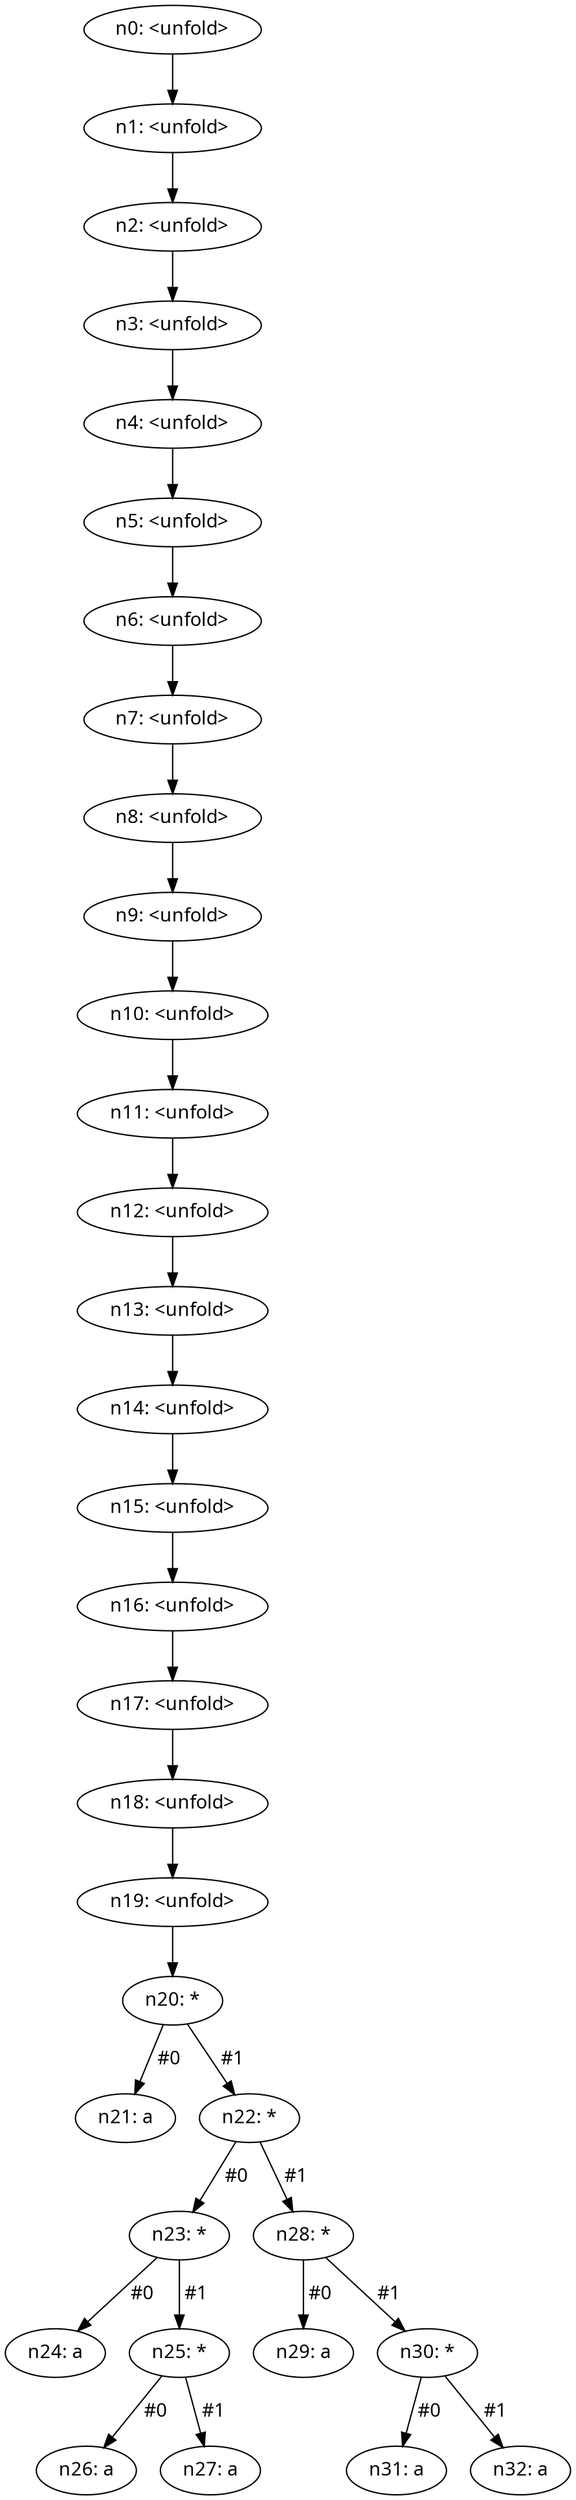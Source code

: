 digraph {
    node [fontname="bold helvetica"];
    edge [fontname="bold helvetica"];
    n0 [label="n0: <unfold>"];
    n1 [label="n1: <unfold>"];
    n0 -> n1;
    n2 [label="n2: <unfold>"];
    n1 -> n2;
    n3 [label="n3: <unfold>"];
    n2 -> n3;
    n4 [label="n4: <unfold>"];
    n3 -> n4;
    n5 [label="n5: <unfold>"];
    n4 -> n5;
    n6 [label="n6: <unfold>"];
    n5 -> n6;
    n7 [label="n7: <unfold>"];
    n6 -> n7;
    n8 [label="n8: <unfold>"];
    n7 -> n8;
    n9 [label="n9: <unfold>"];
    n8 -> n9;
    n10 [label="n10: <unfold>"];
    n9 -> n10;
    n11 [label="n11: <unfold>"];
    n10 -> n11;
    n12 [label="n12: <unfold>"];
    n11 -> n12;
    n13 [label="n13: <unfold>"];
    n12 -> n13;
    n14 [label="n14: <unfold>"];
    n13 -> n14;
    n15 [label="n15: <unfold>"];
    n14 -> n15;
    n16 [label="n16: <unfold>"];
    n15 -> n16;
    n17 [label="n17: <unfold>"];
    n16 -> n17;
    n18 [label="n18: <unfold>"];
    n17 -> n18;
    n19 [label="n19: <unfold>"];
    n18 -> n19;
    n20 [label="n20: *"];
    n19 -> n20;
    n21 [label="n21: a"];
    n20 -> n21 [label=" #0 "];
    n22 [label="n22: *"];
    n20 -> n22 [label=" #1 "];
    n23 [label="n23: *"];
    n22 -> n23 [label=" #0 "];
    n24 [label="n24: a"];
    n23 -> n24 [label=" #0 "];
    n25 [label="n25: *"];
    n23 -> n25 [label=" #1 "];
    n26 [label="n26: a"];
    n25 -> n26 [label=" #0 "];
    n27 [label="n27: a"];
    n25 -> n27 [label=" #1 "];
    n28 [label="n28: *"];
    n22 -> n28 [label=" #1 "];
    n29 [label="n29: a"];
    n28 -> n29 [label=" #0 "];
    n30 [label="n30: *"];
    n28 -> n30 [label=" #1 "];
    n31 [label="n31: a"];
    n30 -> n31 [label=" #0 "];
    n32 [label="n32: a"];
    n30 -> n32 [label=" #1 "];
}
